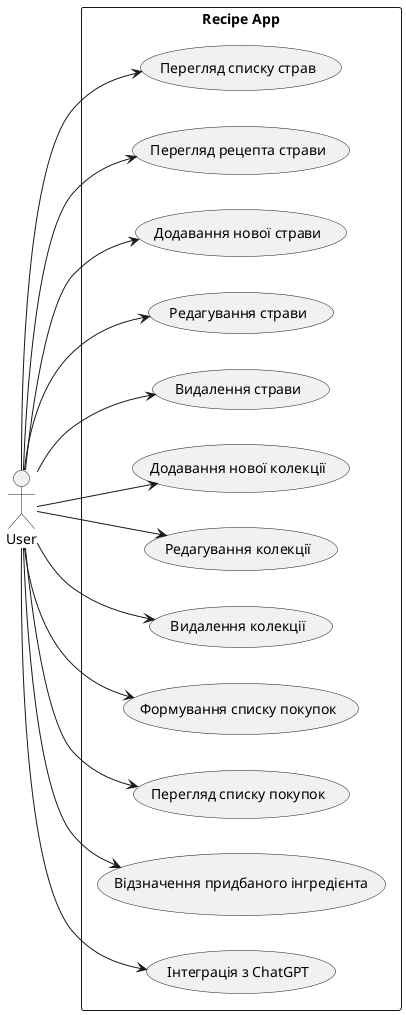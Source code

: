 @startuml
left to right direction

actor User

rectangle "Recipe App" {
    User --> (Перегляд списку страв)
    User --> (Перегляд рецепта страви)
    User --> (Додавання нової страви)
    User --> (Редагування страви)
    User --> (Видалення страви)
    User --> (Додавання нової колекції)
    User --> (Редагування колекції)
    User --> (Видалення колекції)
    User --> (Формування списку покупок)
    User --> (Перегляд списку покупок)
    User --> (Відзначення придбаного інгредієнта)
    User --> (Інтеграція з ChatGPT)
}
@enduml
